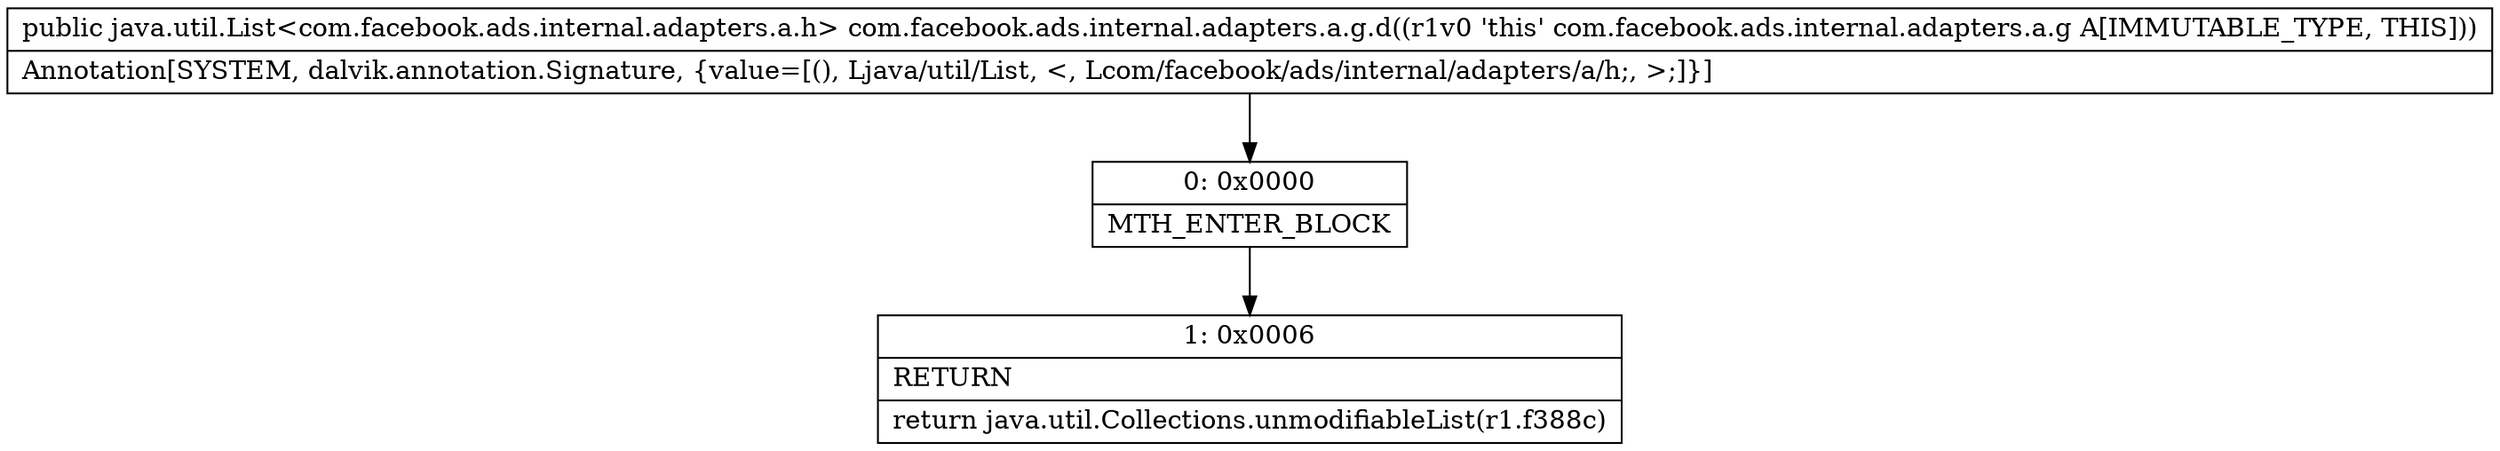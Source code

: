 digraph "CFG forcom.facebook.ads.internal.adapters.a.g.d()Ljava\/util\/List;" {
Node_0 [shape=record,label="{0\:\ 0x0000|MTH_ENTER_BLOCK\l}"];
Node_1 [shape=record,label="{1\:\ 0x0006|RETURN\l|return java.util.Collections.unmodifiableList(r1.f388c)\l}"];
MethodNode[shape=record,label="{public java.util.List\<com.facebook.ads.internal.adapters.a.h\> com.facebook.ads.internal.adapters.a.g.d((r1v0 'this' com.facebook.ads.internal.adapters.a.g A[IMMUTABLE_TYPE, THIS]))  | Annotation[SYSTEM, dalvik.annotation.Signature, \{value=[(), Ljava\/util\/List, \<, Lcom\/facebook\/ads\/internal\/adapters\/a\/h;, \>;]\}]\l}"];
MethodNode -> Node_0;
Node_0 -> Node_1;
}

